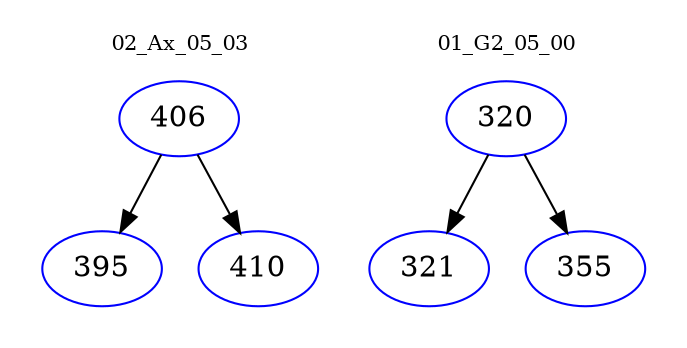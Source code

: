 digraph{
subgraph cluster_0 {
color = white
label = "02_Ax_05_03";
fontsize=10;
T0_406 [label="406", color="blue"]
T0_406 -> T0_395 [color="black"]
T0_395 [label="395", color="blue"]
T0_406 -> T0_410 [color="black"]
T0_410 [label="410", color="blue"]
}
subgraph cluster_1 {
color = white
label = "01_G2_05_00";
fontsize=10;
T1_320 [label="320", color="blue"]
T1_320 -> T1_321 [color="black"]
T1_321 [label="321", color="blue"]
T1_320 -> T1_355 [color="black"]
T1_355 [label="355", color="blue"]
}
}
